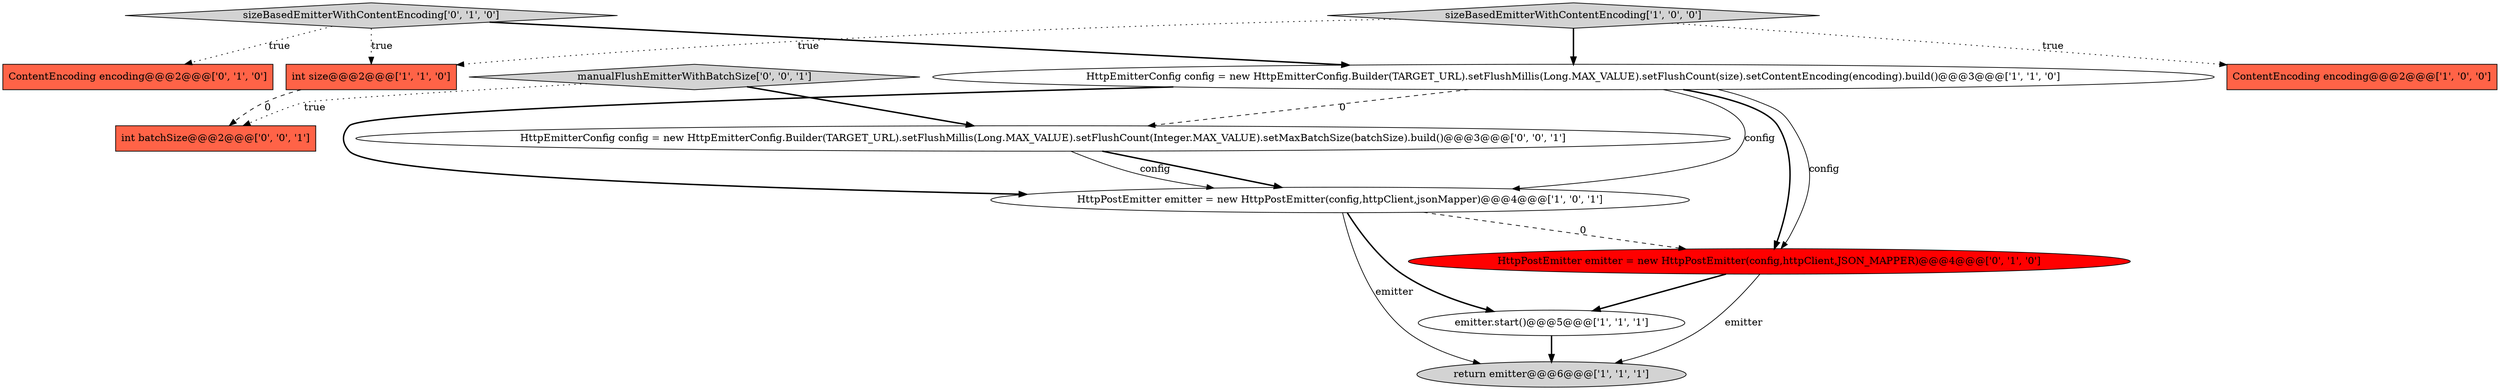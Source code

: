 digraph {
8 [style = filled, label = "sizeBasedEmitterWithContentEncoding['0', '1', '0']", fillcolor = lightgray, shape = diamond image = "AAA0AAABBB2BBB"];
2 [style = filled, label = "return emitter@@@6@@@['1', '1', '1']", fillcolor = lightgray, shape = ellipse image = "AAA0AAABBB1BBB"];
3 [style = filled, label = "int size@@@2@@@['1', '1', '0']", fillcolor = tomato, shape = box image = "AAA0AAABBB1BBB"];
6 [style = filled, label = "HttpPostEmitter emitter = new HttpPostEmitter(config,httpClient,jsonMapper)@@@4@@@['1', '0', '1']", fillcolor = white, shape = ellipse image = "AAA0AAABBB1BBB"];
10 [style = filled, label = "HttpEmitterConfig config = new HttpEmitterConfig.Builder(TARGET_URL).setFlushMillis(Long.MAX_VALUE).setFlushCount(Integer.MAX_VALUE).setMaxBatchSize(batchSize).build()@@@3@@@['0', '0', '1']", fillcolor = white, shape = ellipse image = "AAA0AAABBB3BBB"];
4 [style = filled, label = "emitter.start()@@@5@@@['1', '1', '1']", fillcolor = white, shape = ellipse image = "AAA0AAABBB1BBB"];
5 [style = filled, label = "sizeBasedEmitterWithContentEncoding['1', '0', '0']", fillcolor = lightgray, shape = diamond image = "AAA0AAABBB1BBB"];
12 [style = filled, label = "int batchSize@@@2@@@['0', '0', '1']", fillcolor = tomato, shape = box image = "AAA0AAABBB3BBB"];
9 [style = filled, label = "HttpPostEmitter emitter = new HttpPostEmitter(config,httpClient,JSON_MAPPER)@@@4@@@['0', '1', '0']", fillcolor = red, shape = ellipse image = "AAA1AAABBB2BBB"];
1 [style = filled, label = "ContentEncoding encoding@@@2@@@['1', '0', '0']", fillcolor = tomato, shape = box image = "AAA0AAABBB1BBB"];
7 [style = filled, label = "ContentEncoding encoding@@@2@@@['0', '1', '0']", fillcolor = tomato, shape = box image = "AAA0AAABBB2BBB"];
11 [style = filled, label = "manualFlushEmitterWithBatchSize['0', '0', '1']", fillcolor = lightgray, shape = diamond image = "AAA0AAABBB3BBB"];
0 [style = filled, label = "HttpEmitterConfig config = new HttpEmitterConfig.Builder(TARGET_URL).setFlushMillis(Long.MAX_VALUE).setFlushCount(size).setContentEncoding(encoding).build()@@@3@@@['1', '1', '0']", fillcolor = white, shape = ellipse image = "AAA0AAABBB1BBB"];
0->9 [style = bold, label=""];
0->6 [style = bold, label=""];
9->4 [style = bold, label=""];
5->1 [style = dotted, label="true"];
11->12 [style = dotted, label="true"];
6->9 [style = dashed, label="0"];
8->7 [style = dotted, label="true"];
4->2 [style = bold, label=""];
5->3 [style = dotted, label="true"];
10->6 [style = bold, label=""];
8->3 [style = dotted, label="true"];
0->10 [style = dashed, label="0"];
8->0 [style = bold, label=""];
9->2 [style = solid, label="emitter"];
6->4 [style = bold, label=""];
10->6 [style = solid, label="config"];
3->12 [style = dashed, label="0"];
5->0 [style = bold, label=""];
11->10 [style = bold, label=""];
6->2 [style = solid, label="emitter"];
0->9 [style = solid, label="config"];
0->6 [style = solid, label="config"];
}
